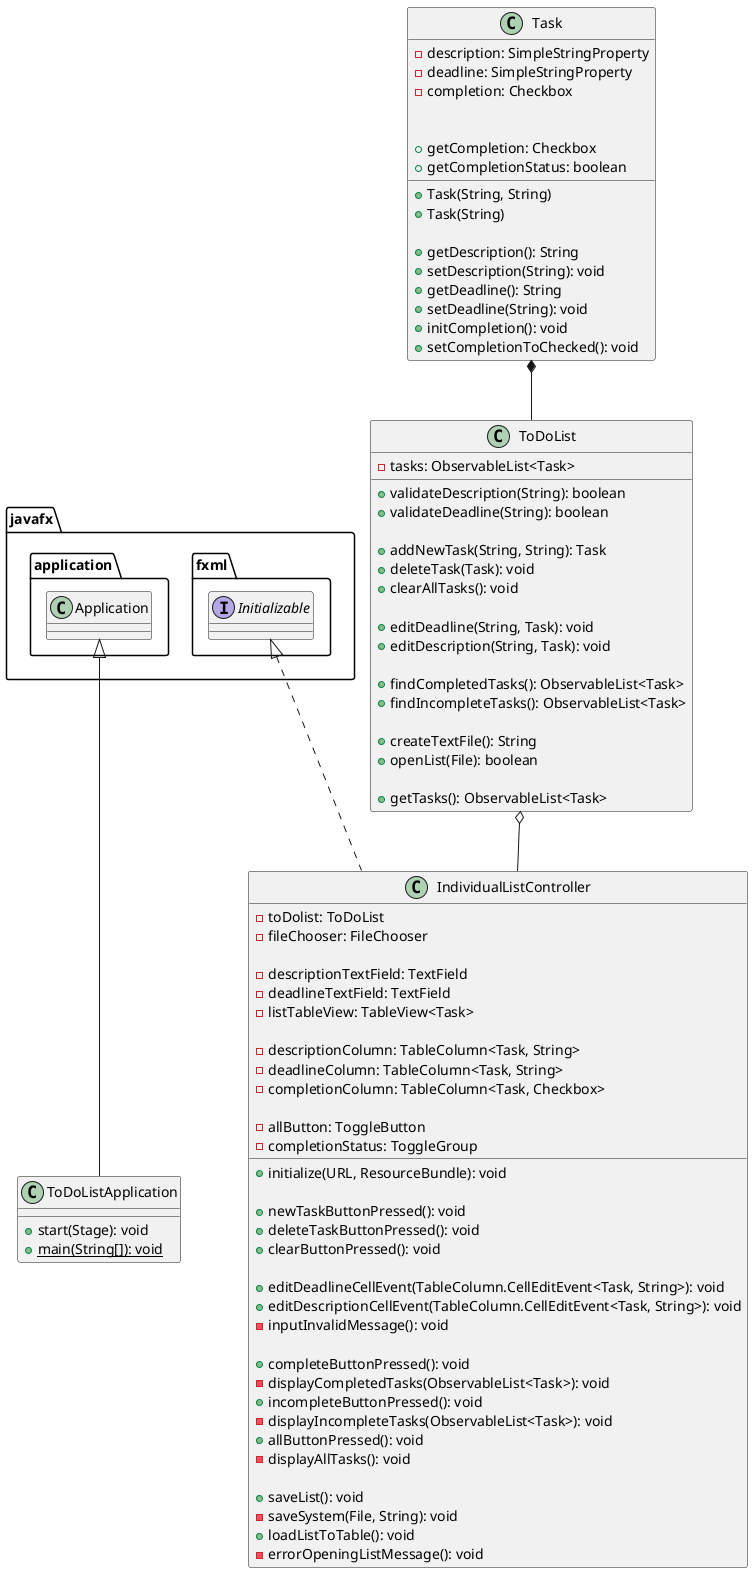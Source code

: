 /*
 *  UCF COP3330 Fall 2021 Application Assignment 1 Solution
 *  Copyright 2021 Zakaria Antifit
 */

@startuml
'https://plantuml.com/class-diagram

javafx.application.Application <|-- ToDoListApplication
class IndividualListController implements javafx.fxml.Initializable
Task *-- ToDoList
ToDoList o-- IndividualListController

class ToDoListApplication {
    + start(Stage): void
    + {static} main(String[]): void
}

class IndividualListController {
    - toDolist: ToDoList
    - fileChooser: FileChooser

    'FXML variables
    - descriptionTextField: TextField
    - deadlineTextField: TextField
    - listTableView: TableView<Task>

    - descriptionColumn: TableColumn<Task, String>
    - deadlineColumn: TableColumn<Task, String>
    - completionColumn: TableColumn<Task, Checkbox>

    - allButton: ToggleButton
    - completionStatus: ToggleGroup

    + initialize(URL, ResourceBundle): void

    + newTaskButtonPressed(): void
    + deleteTaskButtonPressed(): void
    + clearButtonPressed(): void

    + editDeadlineCellEvent(TableColumn.CellEditEvent<Task, String>): void
    + editDescriptionCellEvent(TableColumn.CellEditEvent<Task, String>): void
    - inputInvalidMessage(): void

    + completeButtonPressed(): void
    - displayCompletedTasks(ObservableList<Task>): void
    + incompleteButtonPressed(): void
    - displayIncompleteTasks(ObservableList<Task>): void
    + allButtonPressed(): void
    - displayAllTasks(): void

    + saveList(): void
    - saveSystem(File, String): void
    + loadListToTable(): void
    - errorOpeningListMessage(): void

}

class ToDoList {
    - tasks: ObservableList<Task>

    + validateDescription(String): boolean
    + validateDeadline(String): boolean

    + addNewTask(String, String): Task
    + deleteTask(Task): void
    + clearAllTasks(): void

    + editDeadline(String, Task): void
    + editDescription(String, Task): void

    + findCompletedTasks(): ObservableList<Task>
    + findIncompleteTasks(): ObservableList<Task>

    + createTextFile(): String
    + openList(File): boolean

    + getTasks(): ObservableList<Task>
}

class Task {
    - description: SimpleStringProperty
    - deadline: SimpleStringProperty
    - completion: Checkbox

    + Task(String, String)
    + Task(String)

    + getDescription(): String
    + setDescription(String): void
    + getDeadline(): String
    + setDeadline(String): void
    + initCompletion(): void
    + setCompletionToChecked(): void
    + getCompletion: Checkbox
    + getCompletionStatus: boolean
}

@enduml